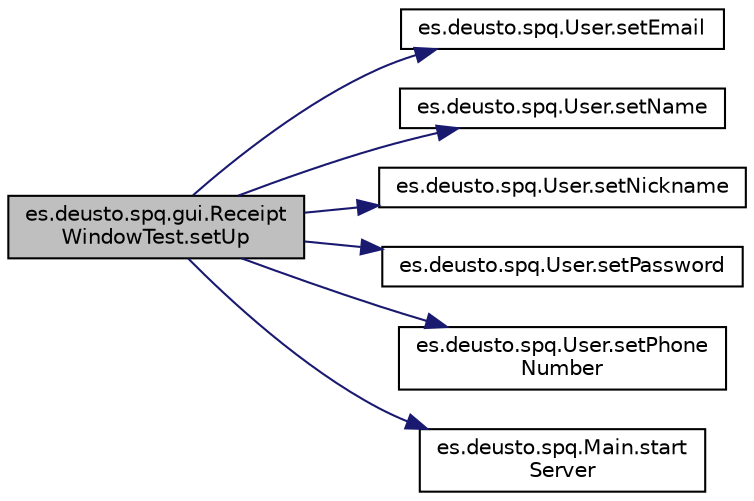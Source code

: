 digraph "es.deusto.spq.gui.ReceiptWindowTest.setUp"
{
 // LATEX_PDF_SIZE
  edge [fontname="Helvetica",fontsize="10",labelfontname="Helvetica",labelfontsize="10"];
  node [fontname="Helvetica",fontsize="10",shape=record];
  rankdir="LR";
  Node1 [label="es.deusto.spq.gui.Receipt\lWindowTest.setUp",height=0.2,width=0.4,color="black", fillcolor="grey75", style="filled", fontcolor="black",tooltip=" "];
  Node1 -> Node2 [color="midnightblue",fontsize="10",style="solid",fontname="Helvetica"];
  Node2 [label="es.deusto.spq.User.setEmail",height=0.2,width=0.4,color="black", fillcolor="white", style="filled",URL="$classes_1_1deusto_1_1spq_1_1_user.html#af2859c3a6bc141d6616c865a95d59907",tooltip=" "];
  Node1 -> Node3 [color="midnightblue",fontsize="10",style="solid",fontname="Helvetica"];
  Node3 [label="es.deusto.spq.User.setName",height=0.2,width=0.4,color="black", fillcolor="white", style="filled",URL="$classes_1_1deusto_1_1spq_1_1_user.html#ae95d8dcaa250523fc0fd3580f0f0ff98",tooltip=" "];
  Node1 -> Node4 [color="midnightblue",fontsize="10",style="solid",fontname="Helvetica"];
  Node4 [label="es.deusto.spq.User.setNickname",height=0.2,width=0.4,color="black", fillcolor="white", style="filled",URL="$classes_1_1deusto_1_1spq_1_1_user.html#ae7a4ead229f1f144335153cb318d297d",tooltip=" "];
  Node1 -> Node5 [color="midnightblue",fontsize="10",style="solid",fontname="Helvetica"];
  Node5 [label="es.deusto.spq.User.setPassword",height=0.2,width=0.4,color="black", fillcolor="white", style="filled",URL="$classes_1_1deusto_1_1spq_1_1_user.html#a23b83b64a2123b16fe0943bed378f57e",tooltip=" "];
  Node1 -> Node6 [color="midnightblue",fontsize="10",style="solid",fontname="Helvetica"];
  Node6 [label="es.deusto.spq.User.setPhone\lNumber",height=0.2,width=0.4,color="black", fillcolor="white", style="filled",URL="$classes_1_1deusto_1_1spq_1_1_user.html#af2ca2fd2111d0d00c28e6c9ddc62cf69",tooltip=" "];
  Node1 -> Node7 [color="midnightblue",fontsize="10",style="solid",fontname="Helvetica"];
  Node7 [label="es.deusto.spq.Main.start\lServer",height=0.2,width=0.4,color="black", fillcolor="white", style="filled",URL="$classes_1_1deusto_1_1spq_1_1_main.html#ace1eed5d51bf4a847234dc83e4677d1e",tooltip=" "];
}
